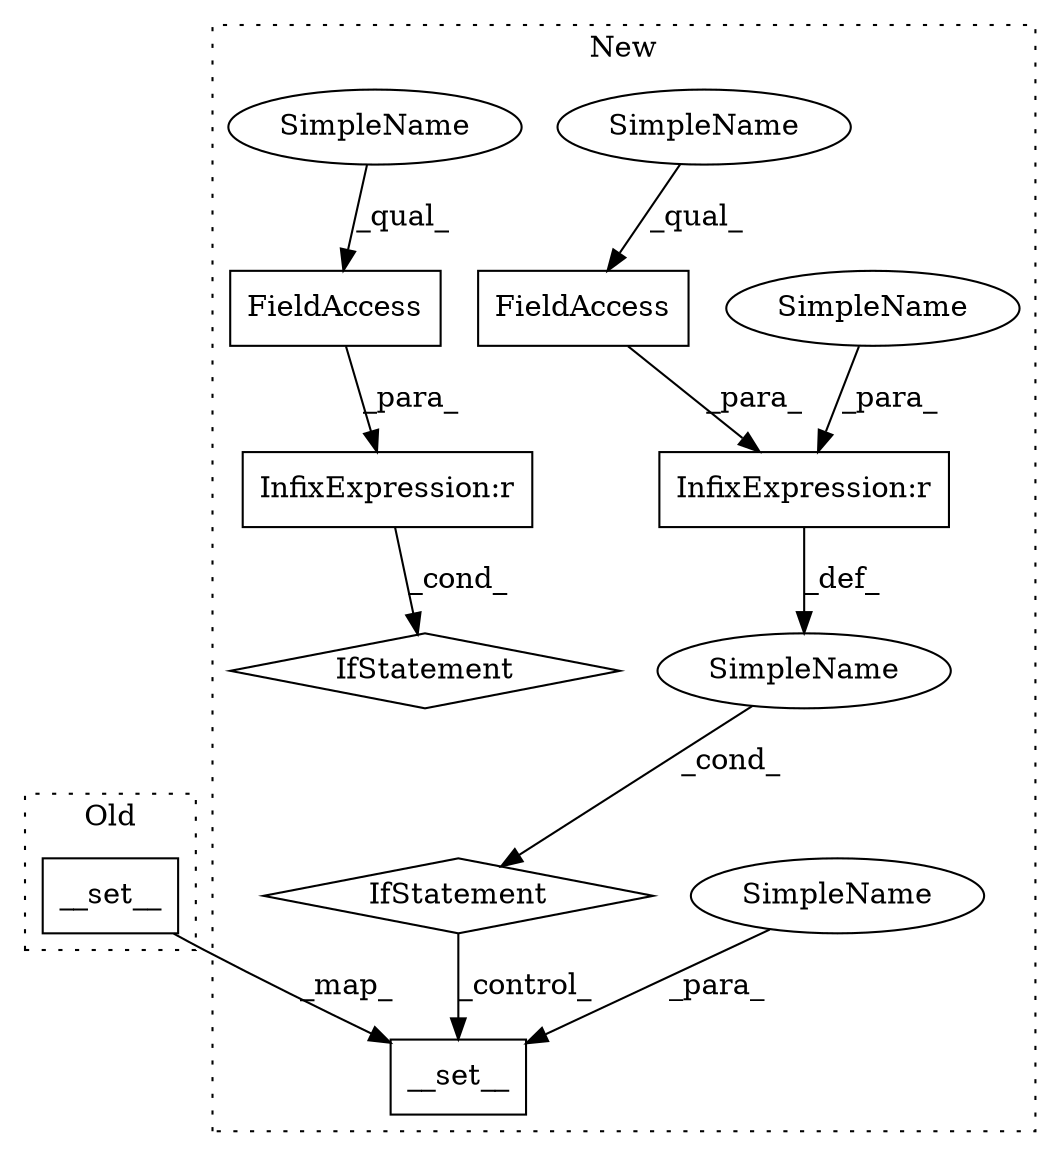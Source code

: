 digraph G {
subgraph cluster0 {
1 [label="__set__" a="32" s="2037,2088" l="8,1" shape="box"];
label = "Old";
style="dotted";
}
subgraph cluster1 {
2 [label="__set__" a="32" s="2384,2408" l="8,1" shape="box"];
3 [label="InfixExpression:r" a="27" s="2332" l="4" shape="box"];
4 [label="FieldAccess" a="22" s="2336" l="6" shape="box"];
5 [label="FieldAccess" a="22" s="2128" l="14" shape="box"];
6 [label="InfixExpression:r" a="27" s="2124" l="4" shape="box"];
7 [label="SimpleName" a="42" s="" l="" shape="ellipse"];
8 [label="IfStatement" a="25" s="2325,2342" l="4,2" shape="diamond"];
9 [label="IfStatement" a="25" s="2115,2142" l="4,2" shape="diamond"];
10 [label="SimpleName" a="42" s="2329" l="3" shape="ellipse"];
11 [label="SimpleName" a="42" s="2396" l="3" shape="ellipse"];
12 [label="SimpleName" a="42" s="2336" l="3" shape="ellipse"];
13 [label="SimpleName" a="42" s="2128" l="3" shape="ellipse"];
label = "New";
style="dotted";
}
1 -> 2 [label="_map_"];
3 -> 7 [label="_def_"];
4 -> 3 [label="_para_"];
5 -> 6 [label="_para_"];
6 -> 9 [label="_cond_"];
7 -> 8 [label="_cond_"];
8 -> 2 [label="_control_"];
10 -> 3 [label="_para_"];
11 -> 2 [label="_para_"];
12 -> 4 [label="_qual_"];
13 -> 5 [label="_qual_"];
}